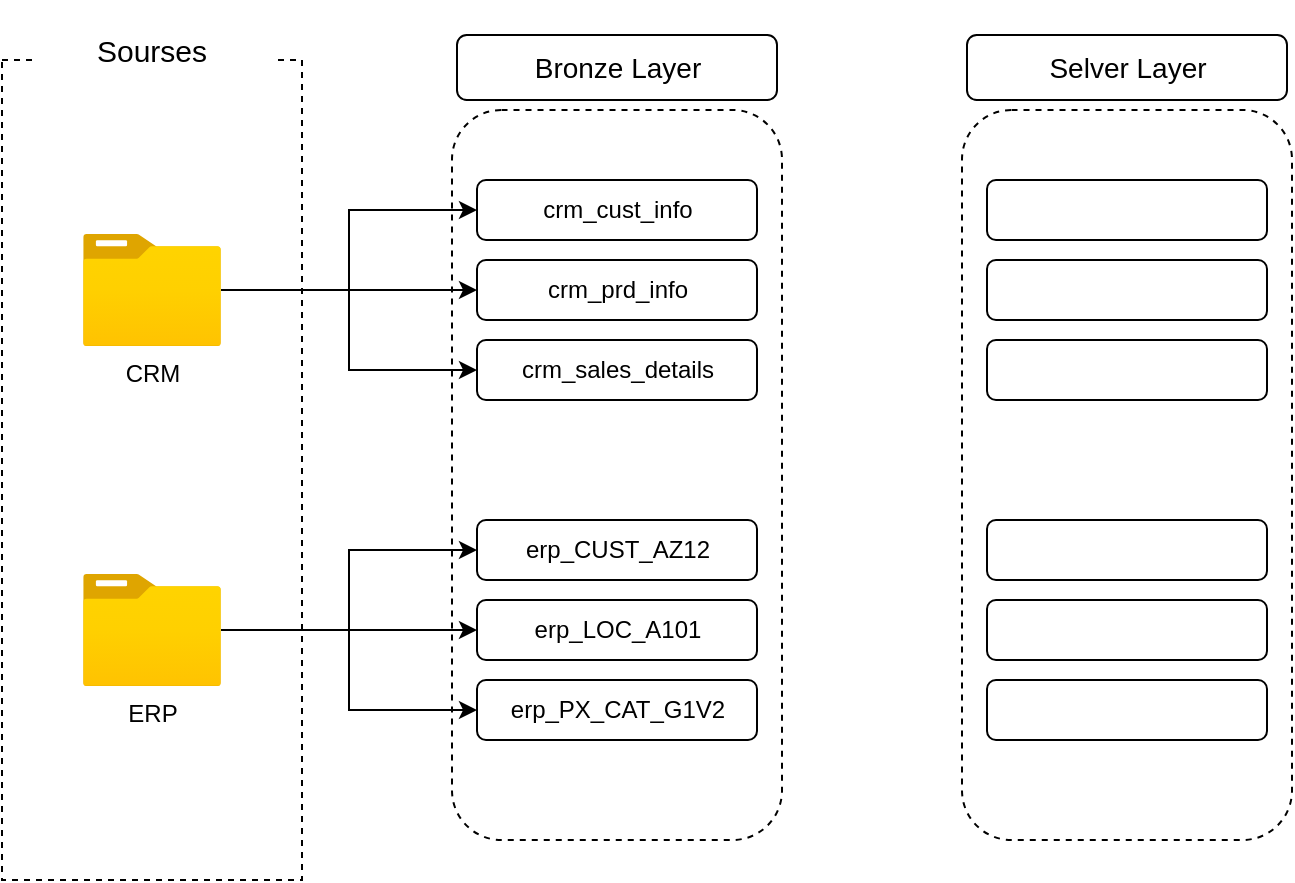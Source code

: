 <mxfile version="27.1.3">
  <diagram name="Page-1" id="qzJ1ZgekrqFO4QPwIchf">
    <mxGraphModel dx="1034" dy="621" grid="1" gridSize="10" guides="1" tooltips="1" connect="1" arrows="1" fold="1" page="1" pageScale="1" pageWidth="850" pageHeight="1100" math="0" shadow="0">
      <root>
        <mxCell id="0" />
        <mxCell id="1" parent="0" />
        <mxCell id="uTB3WUqCn_t8H4z0RkLB-1" value="" style="rounded=0;whiteSpace=wrap;html=1;dashed=1;fillColor=none;" vertex="1" parent="1">
          <mxGeometry x="140" y="230" width="150" height="410" as="geometry" />
        </mxCell>
        <mxCell id="uTB3WUqCn_t8H4z0RkLB-2" value="&lt;font style=&quot;font-size: 15px;&quot;&gt;Sourses&lt;/font&gt;" style="rounded=1;whiteSpace=wrap;html=1;strokeColor=none;" vertex="1" parent="1">
          <mxGeometry x="155" y="200" width="120" height="50" as="geometry" />
        </mxCell>
        <mxCell id="uTB3WUqCn_t8H4z0RkLB-3" value="&lt;font style=&quot;font-size: 14px;&quot;&gt;Bronze Layer&lt;/font&gt;" style="rounded=1;whiteSpace=wrap;html=1;fillColor=none;strokeColor=default;" vertex="1" parent="1">
          <mxGeometry x="367.5" y="217.5" width="160" height="32.5" as="geometry" />
        </mxCell>
        <mxCell id="uTB3WUqCn_t8H4z0RkLB-19" style="edgeStyle=orthogonalEdgeStyle;rounded=0;orthogonalLoop=1;jettySize=auto;html=1;entryX=0;entryY=0.5;entryDx=0;entryDy=0;" edge="1" parent="1" source="uTB3WUqCn_t8H4z0RkLB-4" target="uTB3WUqCn_t8H4z0RkLB-9">
          <mxGeometry relative="1" as="geometry" />
        </mxCell>
        <mxCell id="uTB3WUqCn_t8H4z0RkLB-20" style="edgeStyle=orthogonalEdgeStyle;rounded=0;orthogonalLoop=1;jettySize=auto;html=1;entryX=0;entryY=0.5;entryDx=0;entryDy=0;" edge="1" parent="1" source="uTB3WUqCn_t8H4z0RkLB-4" target="uTB3WUqCn_t8H4z0RkLB-12">
          <mxGeometry relative="1" as="geometry" />
        </mxCell>
        <mxCell id="uTB3WUqCn_t8H4z0RkLB-21" style="edgeStyle=orthogonalEdgeStyle;rounded=0;orthogonalLoop=1;jettySize=auto;html=1;entryX=0;entryY=0.5;entryDx=0;entryDy=0;" edge="1" parent="1" source="uTB3WUqCn_t8H4z0RkLB-4" target="uTB3WUqCn_t8H4z0RkLB-14">
          <mxGeometry relative="1" as="geometry" />
        </mxCell>
        <mxCell id="uTB3WUqCn_t8H4z0RkLB-4" value="CRM" style="image;aspect=fixed;html=1;points=[];align=center;fontSize=12;image=img/lib/azure2/general/Folder_Blank.svg;" vertex="1" parent="1">
          <mxGeometry x="180.5" y="317" width="69" height="56.0" as="geometry" />
        </mxCell>
        <mxCell id="uTB3WUqCn_t8H4z0RkLB-22" style="edgeStyle=orthogonalEdgeStyle;rounded=0;orthogonalLoop=1;jettySize=auto;html=1;entryX=0;entryY=0.5;entryDx=0;entryDy=0;" edge="1" parent="1" source="uTB3WUqCn_t8H4z0RkLB-5" target="uTB3WUqCn_t8H4z0RkLB-18">
          <mxGeometry relative="1" as="geometry" />
        </mxCell>
        <mxCell id="uTB3WUqCn_t8H4z0RkLB-23" style="edgeStyle=orthogonalEdgeStyle;rounded=0;orthogonalLoop=1;jettySize=auto;html=1;entryX=0;entryY=0.5;entryDx=0;entryDy=0;" edge="1" parent="1" source="uTB3WUqCn_t8H4z0RkLB-5" target="uTB3WUqCn_t8H4z0RkLB-16">
          <mxGeometry relative="1" as="geometry" />
        </mxCell>
        <mxCell id="uTB3WUqCn_t8H4z0RkLB-24" style="edgeStyle=orthogonalEdgeStyle;rounded=0;orthogonalLoop=1;jettySize=auto;html=1;entryX=0;entryY=0.5;entryDx=0;entryDy=0;" edge="1" parent="1" source="uTB3WUqCn_t8H4z0RkLB-5" target="uTB3WUqCn_t8H4z0RkLB-17">
          <mxGeometry relative="1" as="geometry" />
        </mxCell>
        <mxCell id="uTB3WUqCn_t8H4z0RkLB-5" value="ERP" style="image;aspect=fixed;html=1;points=[];align=center;fontSize=12;image=img/lib/azure2/general/Folder_Blank.svg;" vertex="1" parent="1">
          <mxGeometry x="180.5" y="487" width="69" height="56.0" as="geometry" />
        </mxCell>
        <mxCell id="uTB3WUqCn_t8H4z0RkLB-8" value="" style="rounded=1;whiteSpace=wrap;html=1;dashed=1;fillColor=none;" vertex="1" parent="1">
          <mxGeometry x="365" y="255" width="165" height="365" as="geometry" />
        </mxCell>
        <mxCell id="uTB3WUqCn_t8H4z0RkLB-9" value="crm_cust_info" style="rounded=1;whiteSpace=wrap;html=1;" vertex="1" parent="1">
          <mxGeometry x="377.5" y="290" width="140" height="30" as="geometry" />
        </mxCell>
        <mxCell id="uTB3WUqCn_t8H4z0RkLB-12" value="crm_sales_details" style="rounded=1;whiteSpace=wrap;html=1;" vertex="1" parent="1">
          <mxGeometry x="377.5" y="370" width="140" height="30" as="geometry" />
        </mxCell>
        <mxCell id="uTB3WUqCn_t8H4z0RkLB-14" value="crm_prd_info" style="rounded=1;whiteSpace=wrap;html=1;" vertex="1" parent="1">
          <mxGeometry x="377.5" y="330" width="140" height="30" as="geometry" />
        </mxCell>
        <mxCell id="uTB3WUqCn_t8H4z0RkLB-16" value="erp_CUST_AZ12" style="rounded=1;whiteSpace=wrap;html=1;" vertex="1" parent="1">
          <mxGeometry x="377.5" y="460" width="140" height="30" as="geometry" />
        </mxCell>
        <mxCell id="uTB3WUqCn_t8H4z0RkLB-17" value="erp_PX_CAT_G1V2" style="rounded=1;whiteSpace=wrap;html=1;" vertex="1" parent="1">
          <mxGeometry x="377.5" y="540" width="140" height="30" as="geometry" />
        </mxCell>
        <mxCell id="uTB3WUqCn_t8H4z0RkLB-18" value="erp_LOC_A101" style="rounded=1;whiteSpace=wrap;html=1;" vertex="1" parent="1">
          <mxGeometry x="377.5" y="500" width="140" height="30" as="geometry" />
        </mxCell>
        <mxCell id="uTB3WUqCn_t8H4z0RkLB-26" value="" style="rounded=1;whiteSpace=wrap;html=1;dashed=1;fillColor=none;" vertex="1" parent="1">
          <mxGeometry x="620" y="255" width="165" height="365" as="geometry" />
        </mxCell>
        <mxCell id="uTB3WUqCn_t8H4z0RkLB-27" value="" style="rounded=1;whiteSpace=wrap;html=1;" vertex="1" parent="1">
          <mxGeometry x="632.5" y="290" width="140" height="30" as="geometry" />
        </mxCell>
        <mxCell id="uTB3WUqCn_t8H4z0RkLB-28" value="" style="rounded=1;whiteSpace=wrap;html=1;" vertex="1" parent="1">
          <mxGeometry x="632.5" y="370" width="140" height="30" as="geometry" />
        </mxCell>
        <mxCell id="uTB3WUqCn_t8H4z0RkLB-29" value="" style="rounded=1;whiteSpace=wrap;html=1;" vertex="1" parent="1">
          <mxGeometry x="632.5" y="330" width="140" height="30" as="geometry" />
        </mxCell>
        <mxCell id="uTB3WUqCn_t8H4z0RkLB-30" value="" style="rounded=1;whiteSpace=wrap;html=1;" vertex="1" parent="1">
          <mxGeometry x="632.5" y="460" width="140" height="30" as="geometry" />
        </mxCell>
        <mxCell id="uTB3WUqCn_t8H4z0RkLB-31" value="" style="rounded=1;whiteSpace=wrap;html=1;" vertex="1" parent="1">
          <mxGeometry x="632.5" y="540" width="140" height="30" as="geometry" />
        </mxCell>
        <mxCell id="uTB3WUqCn_t8H4z0RkLB-32" value="" style="rounded=1;whiteSpace=wrap;html=1;" vertex="1" parent="1">
          <mxGeometry x="632.5" y="500" width="140" height="30" as="geometry" />
        </mxCell>
        <mxCell id="uTB3WUqCn_t8H4z0RkLB-33" value="&lt;span style=&quot;font-size: 14px;&quot;&gt;Selver Layer&lt;/span&gt;" style="rounded=1;whiteSpace=wrap;html=1;fillColor=none;strokeColor=default;" vertex="1" parent="1">
          <mxGeometry x="622.5" y="217.5" width="160" height="32.5" as="geometry" />
        </mxCell>
      </root>
    </mxGraphModel>
  </diagram>
</mxfile>
